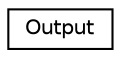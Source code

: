 digraph "Graphical Class Hierarchy"
{
  edge [fontname="Helvetica",fontsize="10",labelfontname="Helvetica",labelfontsize="10"];
  node [fontname="Helvetica",fontsize="10",shape=record];
  rankdir="LR";
  Node0 [label="Output",height=0.2,width=0.4,color="black", fillcolor="white", style="filled",URL="$class_output.html"];
}
